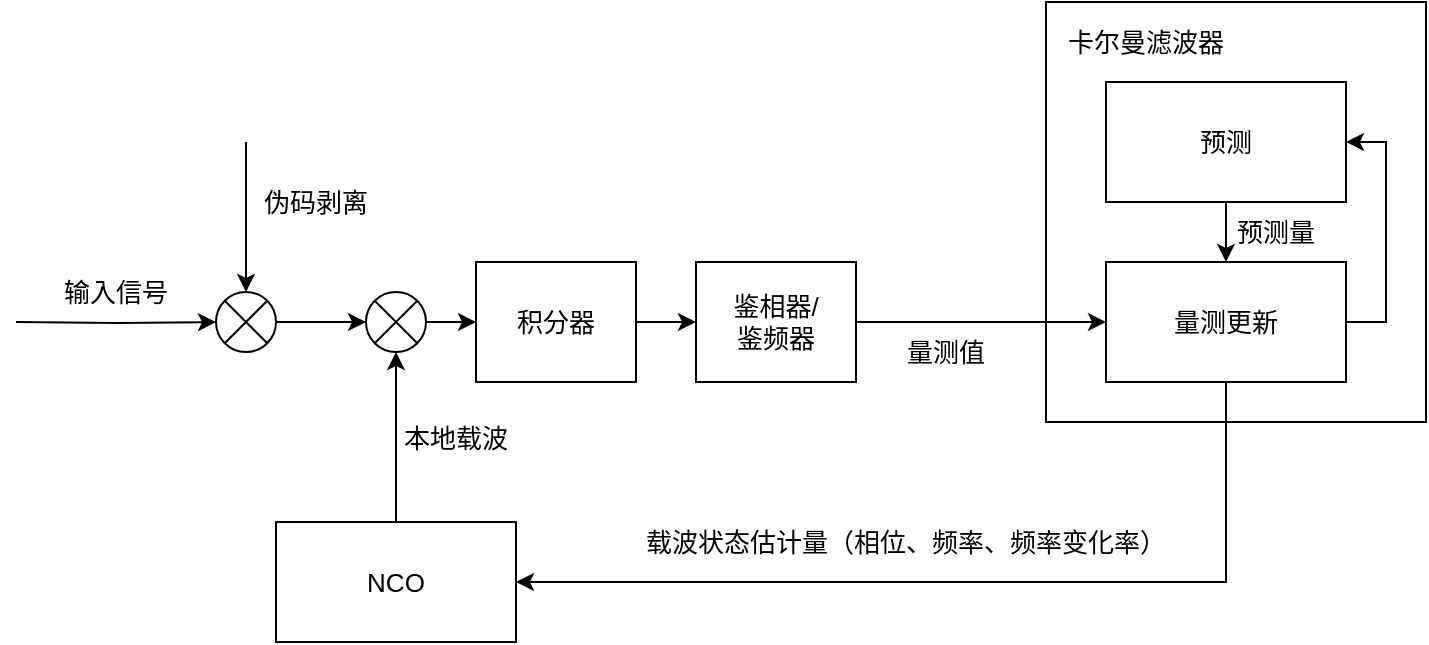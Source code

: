 <mxfile version="12.1.7" type="github" pages="1"><diagram id="wUip3hJeDWQATcdi2LBI" name="Page-1"><mxGraphModel dx="962" dy="557" grid="1" gridSize="10" guides="1" tooltips="1" connect="1" arrows="1" fold="1" page="1" pageScale="1" pageWidth="827" pageHeight="1169" math="0" shadow="0"><root><mxCell id="0"/><mxCell id="1" parent="0"/><mxCell id="ub_L0NTQzQBjdgi_iWhX-7" value="" style="rounded=0;whiteSpace=wrap;html=1;fontSize=13;" vertex="1" parent="1"><mxGeometry x="615" y="90" width="190" height="210" as="geometry"/></mxCell><mxCell id="ub_L0NTQzQBjdgi_iWhX-16" style="edgeStyle=orthogonalEdgeStyle;rounded=0;orthogonalLoop=1;jettySize=auto;html=1;entryX=0;entryY=0.5;entryDx=0;entryDy=0;fontSize=13;" edge="1" parent="1" target="ub_L0NTQzQBjdgi_iWhX-14"><mxGeometry relative="1" as="geometry"><mxPoint x="100" y="250" as="sourcePoint"/></mxGeometry></mxCell><mxCell id="ub_L0NTQzQBjdgi_iWhX-27" style="edgeStyle=orthogonalEdgeStyle;rounded=0;orthogonalLoop=1;jettySize=auto;html=1;entryX=0.5;entryY=1;entryDx=0;entryDy=0;fontSize=13;" edge="1" parent="1" source="ub_L0NTQzQBjdgi_iWhX-2" target="ub_L0NTQzQBjdgi_iWhX-15"><mxGeometry relative="1" as="geometry"/></mxCell><mxCell id="ub_L0NTQzQBjdgi_iWhX-2" value="NCO" style="rounded=0;whiteSpace=wrap;html=1;fontSize=13;" vertex="1" parent="1"><mxGeometry x="230" y="350" width="120" height="60" as="geometry"/></mxCell><mxCell id="ub_L0NTQzQBjdgi_iWhX-10" style="edgeStyle=orthogonalEdgeStyle;rounded=0;orthogonalLoop=1;jettySize=auto;html=1;exitX=0.5;exitY=1;exitDx=0;exitDy=0;entryX=1;entryY=0.5;entryDx=0;entryDy=0;fontSize=13;" edge="1" parent="1" source="ub_L0NTQzQBjdgi_iWhX-3" target="ub_L0NTQzQBjdgi_iWhX-2"><mxGeometry relative="1" as="geometry"/></mxCell><mxCell id="ub_L0NTQzQBjdgi_iWhX-12" style="edgeStyle=orthogonalEdgeStyle;rounded=0;orthogonalLoop=1;jettySize=auto;html=1;exitX=1;exitY=0.5;exitDx=0;exitDy=0;entryX=1;entryY=0.5;entryDx=0;entryDy=0;fontSize=13;" edge="1" parent="1" source="ub_L0NTQzQBjdgi_iWhX-3" target="ub_L0NTQzQBjdgi_iWhX-6"><mxGeometry relative="1" as="geometry"/></mxCell><mxCell id="ub_L0NTQzQBjdgi_iWhX-3" value="量测更新" style="rounded=0;whiteSpace=wrap;html=1;fontSize=13;" vertex="1" parent="1"><mxGeometry x="645" y="220" width="120" height="60" as="geometry"/></mxCell><mxCell id="ub_L0NTQzQBjdgi_iWhX-23" style="edgeStyle=orthogonalEdgeStyle;rounded=0;orthogonalLoop=1;jettySize=auto;html=1;exitX=1;exitY=0.5;exitDx=0;exitDy=0;entryX=0;entryY=0.5;entryDx=0;entryDy=0;fontSize=13;" edge="1" parent="1" source="ub_L0NTQzQBjdgi_iWhX-4" target="ub_L0NTQzQBjdgi_iWhX-3"><mxGeometry relative="1" as="geometry"/></mxCell><mxCell id="ub_L0NTQzQBjdgi_iWhX-4" value="鉴相器/&lt;br style=&quot;font-size: 13px;&quot;&gt;鉴频器" style="rounded=0;whiteSpace=wrap;html=1;fontSize=13;" vertex="1" parent="1"><mxGeometry x="440" y="220" width="80" height="60" as="geometry"/></mxCell><mxCell id="ub_L0NTQzQBjdgi_iWhX-9" style="edgeStyle=orthogonalEdgeStyle;rounded=0;orthogonalLoop=1;jettySize=auto;html=1;exitX=0.5;exitY=1;exitDx=0;exitDy=0;fontSize=13;" edge="1" parent="1" source="ub_L0NTQzQBjdgi_iWhX-6" target="ub_L0NTQzQBjdgi_iWhX-3"><mxGeometry relative="1" as="geometry"/></mxCell><mxCell id="ub_L0NTQzQBjdgi_iWhX-6" value="预测" style="rounded=0;whiteSpace=wrap;html=1;fontSize=13;" vertex="1" parent="1"><mxGeometry x="645" y="130" width="120" height="60" as="geometry"/></mxCell><mxCell id="ub_L0NTQzQBjdgi_iWhX-8" value="卡尔曼滤波器" style="text;html=1;strokeColor=none;fillColor=none;align=center;verticalAlign=middle;whiteSpace=wrap;rounded=0;fontSize=13;" vertex="1" parent="1"><mxGeometry x="615" y="100" width="100" height="20" as="geometry"/></mxCell><mxCell id="ub_L0NTQzQBjdgi_iWhX-29" style="edgeStyle=orthogonalEdgeStyle;rounded=0;orthogonalLoop=1;jettySize=auto;html=1;exitX=1;exitY=0.5;exitDx=0;exitDy=0;entryX=0;entryY=0.5;entryDx=0;entryDy=0;fontSize=13;" edge="1" parent="1" source="ub_L0NTQzQBjdgi_iWhX-14" target="ub_L0NTQzQBjdgi_iWhX-15"><mxGeometry relative="1" as="geometry"/></mxCell><mxCell id="ub_L0NTQzQBjdgi_iWhX-14" value="" style="shape=sumEllipse;perimeter=ellipsePerimeter;whiteSpace=wrap;html=1;backgroundOutline=1;fontSize=13;" vertex="1" parent="1"><mxGeometry x="200" y="235" width="30" height="30" as="geometry"/></mxCell><mxCell id="ub_L0NTQzQBjdgi_iWhX-28" style="edgeStyle=orthogonalEdgeStyle;rounded=0;orthogonalLoop=1;jettySize=auto;html=1;fontSize=13;" edge="1" parent="1" source="ub_L0NTQzQBjdgi_iWhX-15" target="ub_L0NTQzQBjdgi_iWhX-19"><mxGeometry relative="1" as="geometry"/></mxCell><mxCell id="ub_L0NTQzQBjdgi_iWhX-15" value="" style="shape=sumEllipse;perimeter=ellipsePerimeter;whiteSpace=wrap;html=1;backgroundOutline=1;fontSize=13;" vertex="1" parent="1"><mxGeometry x="275" y="235" width="30" height="30" as="geometry"/></mxCell><mxCell id="ub_L0NTQzQBjdgi_iWhX-22" style="edgeStyle=orthogonalEdgeStyle;rounded=0;orthogonalLoop=1;jettySize=auto;html=1;fontSize=13;" edge="1" parent="1" source="ub_L0NTQzQBjdgi_iWhX-19" target="ub_L0NTQzQBjdgi_iWhX-4"><mxGeometry relative="1" as="geometry"/></mxCell><mxCell id="ub_L0NTQzQBjdgi_iWhX-19" value="积分器" style="rounded=0;whiteSpace=wrap;html=1;fontSize=13;" vertex="1" parent="1"><mxGeometry x="330" y="220" width="80" height="60" as="geometry"/></mxCell><mxCell id="ub_L0NTQzQBjdgi_iWhX-32" value="" style="endArrow=classic;html=1;entryX=0.5;entryY=0;entryDx=0;entryDy=0;fontSize=13;" edge="1" parent="1" target="ub_L0NTQzQBjdgi_iWhX-14"><mxGeometry width="50" height="50" relative="1" as="geometry"><mxPoint x="215" y="160" as="sourcePoint"/><mxPoint x="80" y="430" as="targetPoint"/></mxGeometry></mxCell><mxCell id="ub_L0NTQzQBjdgi_iWhX-33" value="伪码剥离" style="text;html=1;strokeColor=none;fillColor=none;align=center;verticalAlign=middle;whiteSpace=wrap;rounded=0;fontSize=13;" vertex="1" parent="1"><mxGeometry x="220" y="180" width="60" height="20" as="geometry"/></mxCell><mxCell id="ub_L0NTQzQBjdgi_iWhX-34" value="本地载波" style="text;html=1;strokeColor=none;fillColor=none;align=center;verticalAlign=middle;whiteSpace=wrap;rounded=0;fontSize=13;" vertex="1" parent="1"><mxGeometry x="290" y="297.5" width="60" height="20" as="geometry"/></mxCell><mxCell id="ub_L0NTQzQBjdgi_iWhX-35" value="载波状态估计量（相位、频率、频率变化率）" style="text;html=1;strokeColor=none;fillColor=none;align=center;verticalAlign=middle;whiteSpace=wrap;rounded=0;fontSize=13;" vertex="1" parent="1"><mxGeometry x="410" y="350" width="270" height="20" as="geometry"/></mxCell><mxCell id="ub_L0NTQzQBjdgi_iWhX-36" value="输入信号" style="text;html=1;strokeColor=none;fillColor=none;align=center;verticalAlign=middle;whiteSpace=wrap;rounded=0;fontSize=13;" vertex="1" parent="1"><mxGeometry x="120" y="225" width="60" height="20" as="geometry"/></mxCell><mxCell id="ub_L0NTQzQBjdgi_iWhX-37" value="预测量" style="text;html=1;strokeColor=none;fillColor=none;align=center;verticalAlign=middle;whiteSpace=wrap;rounded=0;fontSize=13;" vertex="1" parent="1"><mxGeometry x="695" y="195" width="70" height="20" as="geometry"/></mxCell><mxCell id="ub_L0NTQzQBjdgi_iWhX-38" value="量测值" style="text;html=1;strokeColor=none;fillColor=none;align=center;verticalAlign=middle;whiteSpace=wrap;rounded=0;fontSize=13;" vertex="1" parent="1"><mxGeometry x="530" y="257.5" width="70" height="15" as="geometry"/></mxCell></root></mxGraphModel></diagram></mxfile>